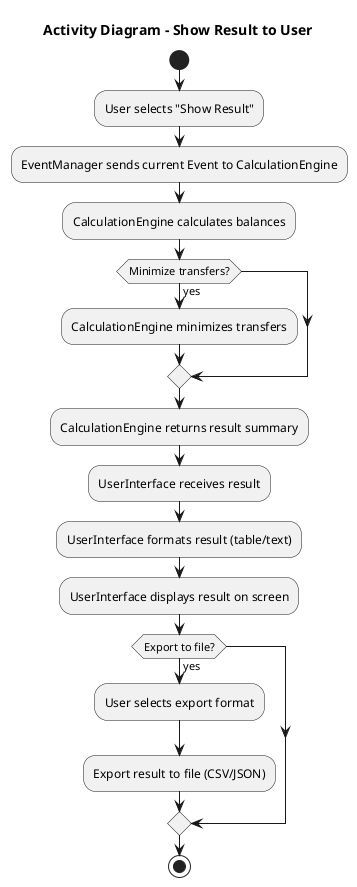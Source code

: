 @startuml
title Activity Diagram - Show Result to User

start

:User selects "Show Result";

:EventManager sends current Event to CalculationEngine;

:CalculationEngine calculates balances;

if (Minimize transfers?) then (yes)
    :CalculationEngine minimizes transfers;
endif

:CalculationEngine returns result summary;

:UserInterface receives result;

:UserInterface formats result (table/text);

:UserInterface displays result on screen;

if (Export to file?) then (yes)
    :User selects export format;
    :Export result to file (CSV/JSON);
endif

stop

@enduml
